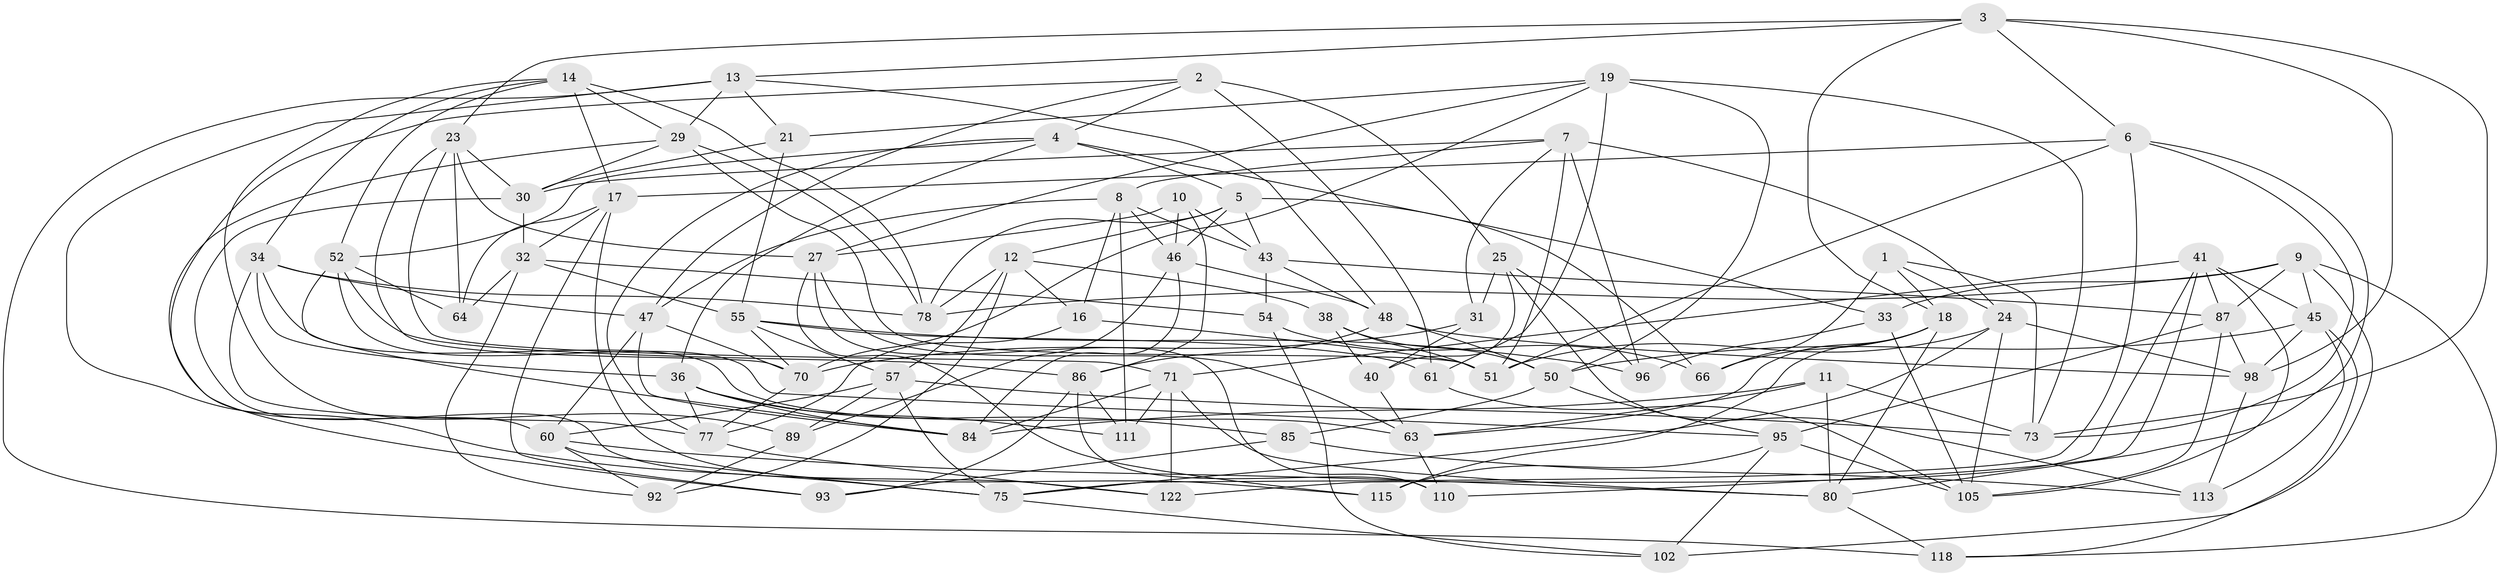 // Generated by graph-tools (version 1.1) at 2025/24/03/03/25 07:24:26]
// undirected, 74 vertices, 196 edges
graph export_dot {
graph [start="1"]
  node [color=gray90,style=filled];
  1;
  2 [super="+22"];
  3 [super="+56"];
  4 [super="+15"];
  5 [super="+79"];
  6 [super="+20"];
  7 [super="+26"];
  8 [super="+53"];
  9 [super="+88"];
  10;
  11;
  12 [super="+37"];
  13 [super="+106"];
  14 [super="+67"];
  16;
  17 [super="+120"];
  18 [super="+83"];
  19 [super="+107"];
  21;
  23 [super="+28"];
  24 [super="+104"];
  25 [super="+121"];
  27 [super="+42"];
  29 [super="+39"];
  30 [super="+35"];
  31;
  32 [super="+119"];
  33;
  34 [super="+44"];
  36 [super="+68"];
  38;
  40;
  41 [super="+59"];
  43 [super="+97"];
  45 [super="+81"];
  46 [super="+49"];
  47 [super="+62"];
  48 [super="+76"];
  50 [super="+65"];
  51 [super="+91"];
  52 [super="+58"];
  54;
  55 [super="+72"];
  57 [super="+69"];
  60 [super="+114"];
  61;
  63 [super="+74"];
  64;
  66;
  70 [super="+103"];
  71 [super="+82"];
  73 [super="+112"];
  75 [super="+99"];
  77 [super="+101"];
  78 [super="+90"];
  80 [super="+117"];
  84 [super="+116"];
  85;
  86 [super="+100"];
  87 [super="+94"];
  89;
  92;
  93;
  95 [super="+109"];
  96;
  98 [super="+108"];
  102;
  105 [super="+123"];
  110;
  111;
  113;
  115;
  118;
  122;
  1 -- 18;
  1 -- 66;
  1 -- 24;
  1 -- 73;
  2 -- 61;
  2 -- 47;
  2 -- 25 [weight=2];
  2 -- 4;
  2 -- 60;
  3 -- 98;
  3 -- 23;
  3 -- 18;
  3 -- 73;
  3 -- 13;
  3 -- 6;
  4 -- 52;
  4 -- 33;
  4 -- 77;
  4 -- 36;
  4 -- 5;
  5 -- 43;
  5 -- 12;
  5 -- 46;
  5 -- 66;
  5 -- 78;
  6 -- 51;
  6 -- 75;
  6 -- 17;
  6 -- 80;
  6 -- 73;
  7 -- 96;
  7 -- 24;
  7 -- 8;
  7 -- 51;
  7 -- 31;
  7 -- 30;
  8 -- 43;
  8 -- 16;
  8 -- 111;
  8 -- 46;
  8 -- 47;
  9 -- 118;
  9 -- 78;
  9 -- 45;
  9 -- 102;
  9 -- 33;
  9 -- 87;
  10 -- 27;
  10 -- 43;
  10 -- 86;
  10 -- 46;
  11 -- 73;
  11 -- 84;
  11 -- 80;
  11 -- 63;
  12 -- 78;
  12 -- 38;
  12 -- 57;
  12 -- 16;
  12 -- 92;
  13 -- 48;
  13 -- 29;
  13 -- 118;
  13 -- 75;
  13 -- 21;
  14 -- 17;
  14 -- 34;
  14 -- 89;
  14 -- 78;
  14 -- 52;
  14 -- 29;
  16 -- 51;
  16 -- 77;
  17 -- 115;
  17 -- 93;
  17 -- 32;
  17 -- 64;
  18 -- 63;
  18 -- 80;
  18 -- 115;
  18 -- 66;
  19 -- 27;
  19 -- 21;
  19 -- 70;
  19 -- 73;
  19 -- 61;
  19 -- 50;
  21 -- 55;
  21 -- 30;
  23 -- 27;
  23 -- 64;
  23 -- 30;
  23 -- 71;
  23 -- 70;
  24 -- 98;
  24 -- 105;
  24 -- 75;
  24 -- 51;
  25 -- 96;
  25 -- 113;
  25 -- 40;
  25 -- 31;
  27 -- 110;
  27 -- 115;
  27 -- 63;
  29 -- 93;
  29 -- 30;
  29 -- 51;
  29 -- 78;
  30 -- 122;
  30 -- 32;
  31 -- 70;
  31 -- 40;
  32 -- 54;
  32 -- 92;
  32 -- 64;
  32 -- 55;
  33 -- 96;
  33 -- 105;
  34 -- 77;
  34 -- 36;
  34 -- 47;
  34 -- 78;
  34 -- 63;
  36 -- 85;
  36 -- 84;
  36 -- 77;
  36 -- 111;
  38 -- 50;
  38 -- 51;
  38 -- 40;
  40 -- 63;
  41 -- 71;
  41 -- 122;
  41 -- 110;
  41 -- 45;
  41 -- 87;
  41 -- 105;
  43 -- 54;
  43 -- 87;
  43 -- 48;
  45 -- 98;
  45 -- 113;
  45 -- 50;
  45 -- 118;
  46 -- 89;
  46 -- 84;
  46 -- 48;
  47 -- 84;
  47 -- 70;
  47 -- 60;
  48 -- 98;
  48 -- 50;
  48 -- 86;
  50 -- 95;
  50 -- 85;
  52 -- 84;
  52 -- 64;
  52 -- 86;
  52 -- 95;
  54 -- 66;
  54 -- 102;
  55 -- 96;
  55 -- 57;
  55 -- 61;
  55 -- 70;
  57 -- 73;
  57 -- 89;
  57 -- 75;
  57 -- 60;
  60 -- 92;
  60 -- 80;
  60 -- 75;
  61 -- 105;
  63 -- 110;
  70 -- 77;
  71 -- 80;
  71 -- 84;
  71 -- 122;
  71 -- 111;
  75 -- 102;
  77 -- 122;
  80 -- 118;
  85 -- 113;
  85 -- 93;
  86 -- 93;
  86 -- 111;
  86 -- 110;
  87 -- 95;
  87 -- 98;
  87 -- 105;
  89 -- 92;
  95 -- 102;
  95 -- 115;
  95 -- 105;
  98 -- 113;
}
